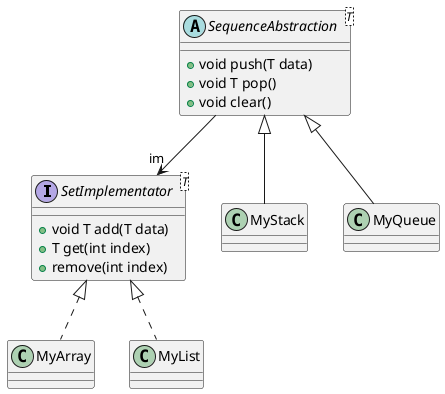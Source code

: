 @startuml
'https://plantuml.com/class-diagram

interface SetImplementator<T>{
+ void T add(T data)
+ T get(int index)
+ remove(int index)
}

abstract class SequenceAbstraction<T>{
+void push(T data)
+void T pop()
+void clear()
}

SequenceAbstraction --> "im"SetImplementator
SetImplementator <|.. MyArray
SetImplementator <|.. MyList

SequenceAbstraction <|-- MyStack
SequenceAbstraction <|-- MyQueue
@enduml